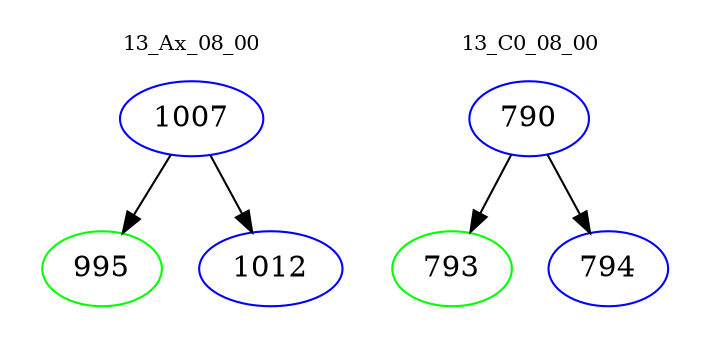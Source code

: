 digraph{
subgraph cluster_0 {
color = white
label = "13_Ax_08_00";
fontsize=10;
T0_1007 [label="1007", color="blue"]
T0_1007 -> T0_995 [color="black"]
T0_995 [label="995", color="green"]
T0_1007 -> T0_1012 [color="black"]
T0_1012 [label="1012", color="blue"]
}
subgraph cluster_1 {
color = white
label = "13_C0_08_00";
fontsize=10;
T1_790 [label="790", color="blue"]
T1_790 -> T1_793 [color="black"]
T1_793 [label="793", color="green"]
T1_790 -> T1_794 [color="black"]
T1_794 [label="794", color="blue"]
}
}
